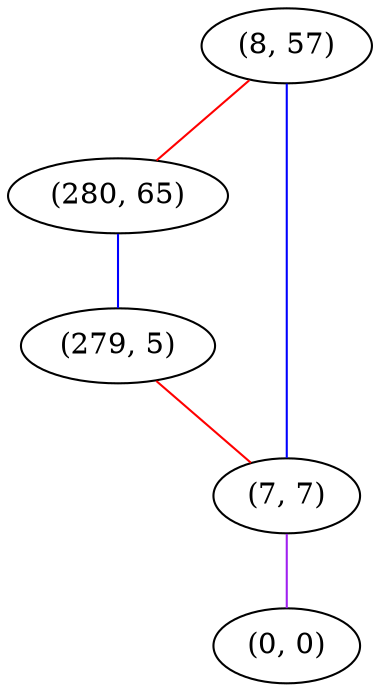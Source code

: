 graph "" {
"(8, 57)";
"(280, 65)";
"(279, 5)";
"(7, 7)";
"(0, 0)";
"(8, 57)" -- "(280, 65)"  [color=red, key=0, weight=1];
"(8, 57)" -- "(7, 7)"  [color=blue, key=0, weight=3];
"(280, 65)" -- "(279, 5)"  [color=blue, key=0, weight=3];
"(279, 5)" -- "(7, 7)"  [color=red, key=0, weight=1];
"(7, 7)" -- "(0, 0)"  [color=purple, key=0, weight=4];
}
